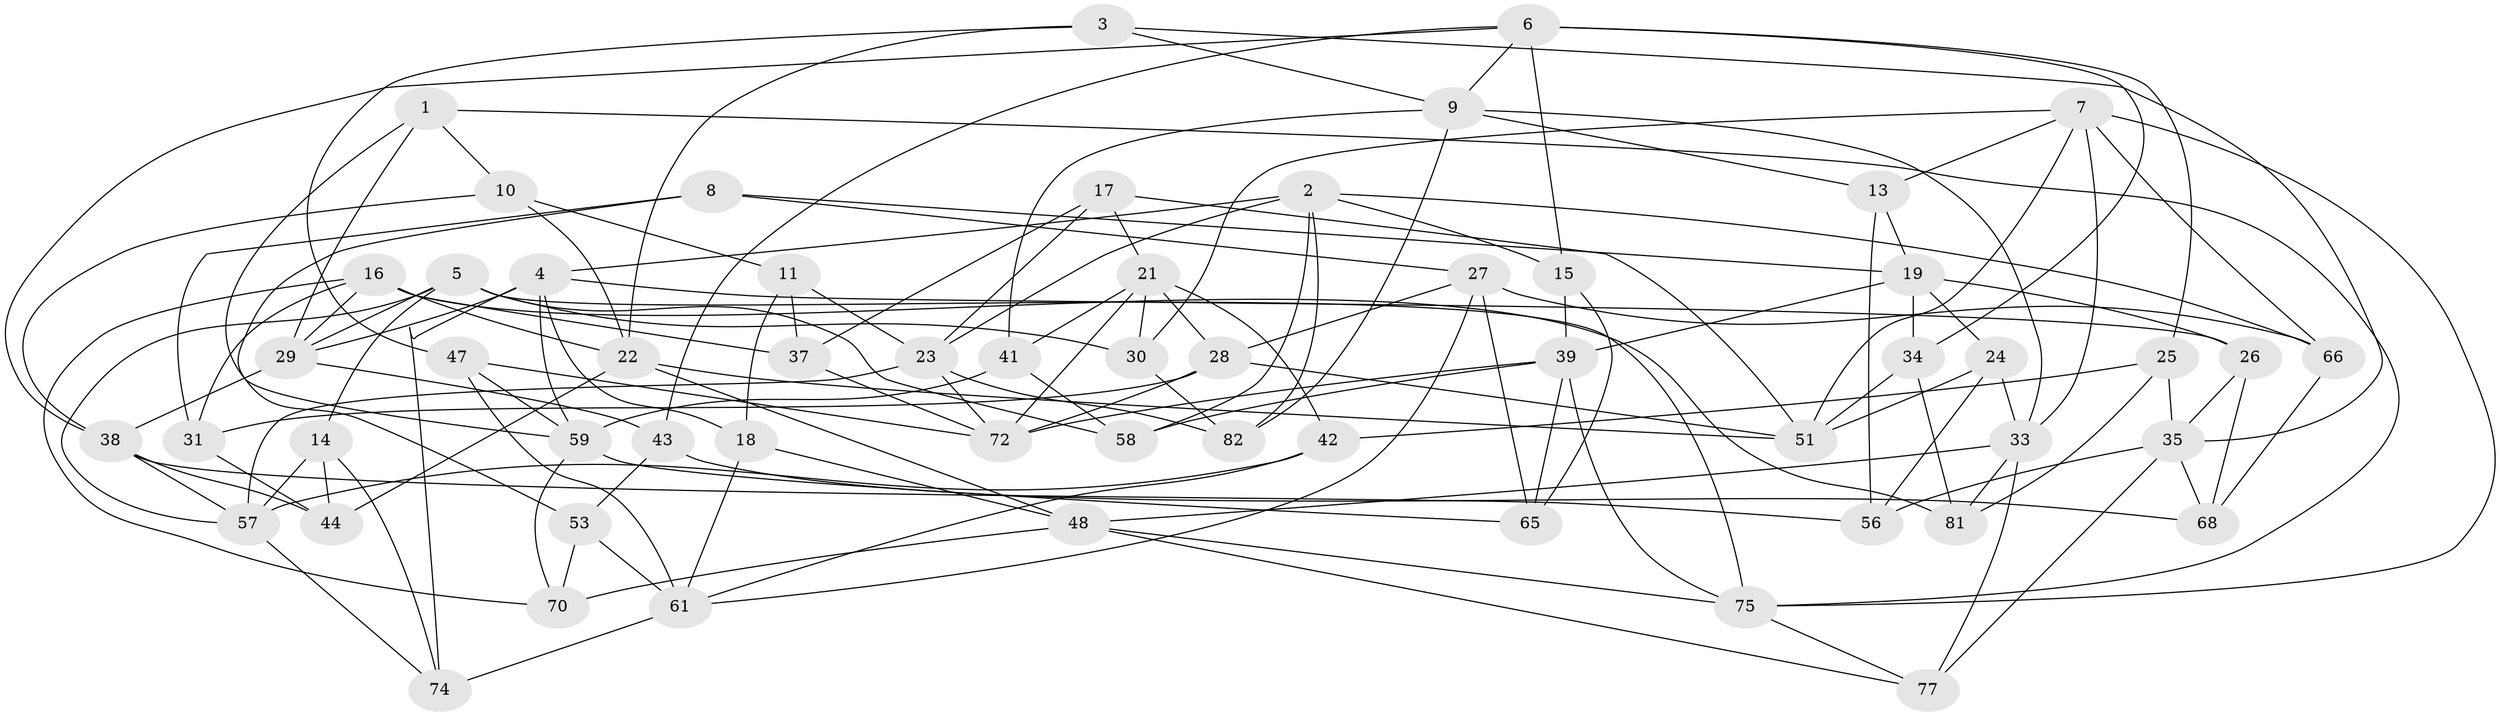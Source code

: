 // original degree distribution, {4: 1.0}
// Generated by graph-tools (version 1.1) at 2025/11/02/27/25 16:11:43]
// undirected, 58 vertices, 140 edges
graph export_dot {
graph [start="1"]
  node [color=gray90,style=filled];
  1;
  2 [super="+12"];
  3;
  4 [super="+36"];
  5 [super="+32"];
  6 [super="+69"];
  7 [super="+46"];
  8;
  9 [super="+40"];
  10;
  11;
  13;
  14;
  15;
  16 [super="+63"];
  17;
  18;
  19 [super="+20"];
  21 [super="+60"];
  22 [super="+71"];
  23 [super="+67"];
  24;
  25;
  26;
  27 [super="+49"];
  28 [super="+62"];
  29 [super="+54"];
  30;
  31;
  33 [super="+79"];
  34;
  35 [super="+50"];
  37;
  38 [super="+45"];
  39 [super="+64"];
  41;
  42;
  43;
  44;
  47;
  48 [super="+52"];
  51 [super="+55"];
  53;
  56;
  57 [super="+80"];
  58;
  59 [super="+73"];
  61 [super="+83"];
  65;
  66;
  68;
  70;
  72 [super="+76"];
  74;
  75 [super="+78"];
  77;
  81;
  82;
  1 -- 29;
  1 -- 10;
  1 -- 75;
  1 -- 59;
  2 -- 66;
  2 -- 82;
  2 -- 23;
  2 -- 4;
  2 -- 58;
  2 -- 15;
  3 -- 47;
  3 -- 22;
  3 -- 9;
  3 -- 35;
  4 -- 18;
  4 -- 59;
  4 -- 26;
  4 -- 74;
  4 -- 29;
  5 -- 57;
  5 -- 58;
  5 -- 14;
  5 -- 30;
  5 -- 75;
  5 -- 29;
  6 -- 15;
  6 -- 38;
  6 -- 9;
  6 -- 25;
  6 -- 34;
  6 -- 43;
  7 -- 75;
  7 -- 30;
  7 -- 66;
  7 -- 51;
  7 -- 13;
  7 -- 33;
  8 -- 53;
  8 -- 31;
  8 -- 19;
  8 -- 27;
  9 -- 33;
  9 -- 41;
  9 -- 82;
  9 -- 13;
  10 -- 38;
  10 -- 11;
  10 -- 22;
  11 -- 37;
  11 -- 23;
  11 -- 18;
  13 -- 56;
  13 -- 19;
  14 -- 74;
  14 -- 44;
  14 -- 57;
  15 -- 65;
  15 -- 39;
  16 -- 81;
  16 -- 31;
  16 -- 29;
  16 -- 70;
  16 -- 37;
  16 -- 22;
  17 -- 37;
  17 -- 51;
  17 -- 23;
  17 -- 21;
  18 -- 61;
  18 -- 48;
  19 -- 24;
  19 -- 26;
  19 -- 34;
  19 -- 39;
  21 -- 41;
  21 -- 28;
  21 -- 42;
  21 -- 30;
  21 -- 72;
  22 -- 51;
  22 -- 48;
  22 -- 44;
  23 -- 57;
  23 -- 72;
  23 -- 82;
  24 -- 56;
  24 -- 33;
  24 -- 51;
  25 -- 81;
  25 -- 42;
  25 -- 35;
  26 -- 68;
  26 -- 35;
  27 -- 65;
  27 -- 66;
  27 -- 28 [weight=2];
  27 -- 61;
  28 -- 51;
  28 -- 31;
  28 -- 72;
  29 -- 43;
  29 -- 38;
  30 -- 82;
  31 -- 44;
  33 -- 48;
  33 -- 81;
  33 -- 77;
  34 -- 81;
  34 -- 51;
  35 -- 56;
  35 -- 68;
  35 -- 77;
  37 -- 72;
  38 -- 44;
  38 -- 56;
  38 -- 57;
  39 -- 72;
  39 -- 58;
  39 -- 65;
  39 -- 75;
  41 -- 58;
  41 -- 59;
  42 -- 61;
  42 -- 57;
  43 -- 53;
  43 -- 68;
  47 -- 59;
  47 -- 72;
  47 -- 61;
  48 -- 70;
  48 -- 77;
  48 -- 75;
  53 -- 61;
  53 -- 70;
  57 -- 74;
  59 -- 70;
  59 -- 65;
  61 -- 74;
  66 -- 68;
  75 -- 77;
}
